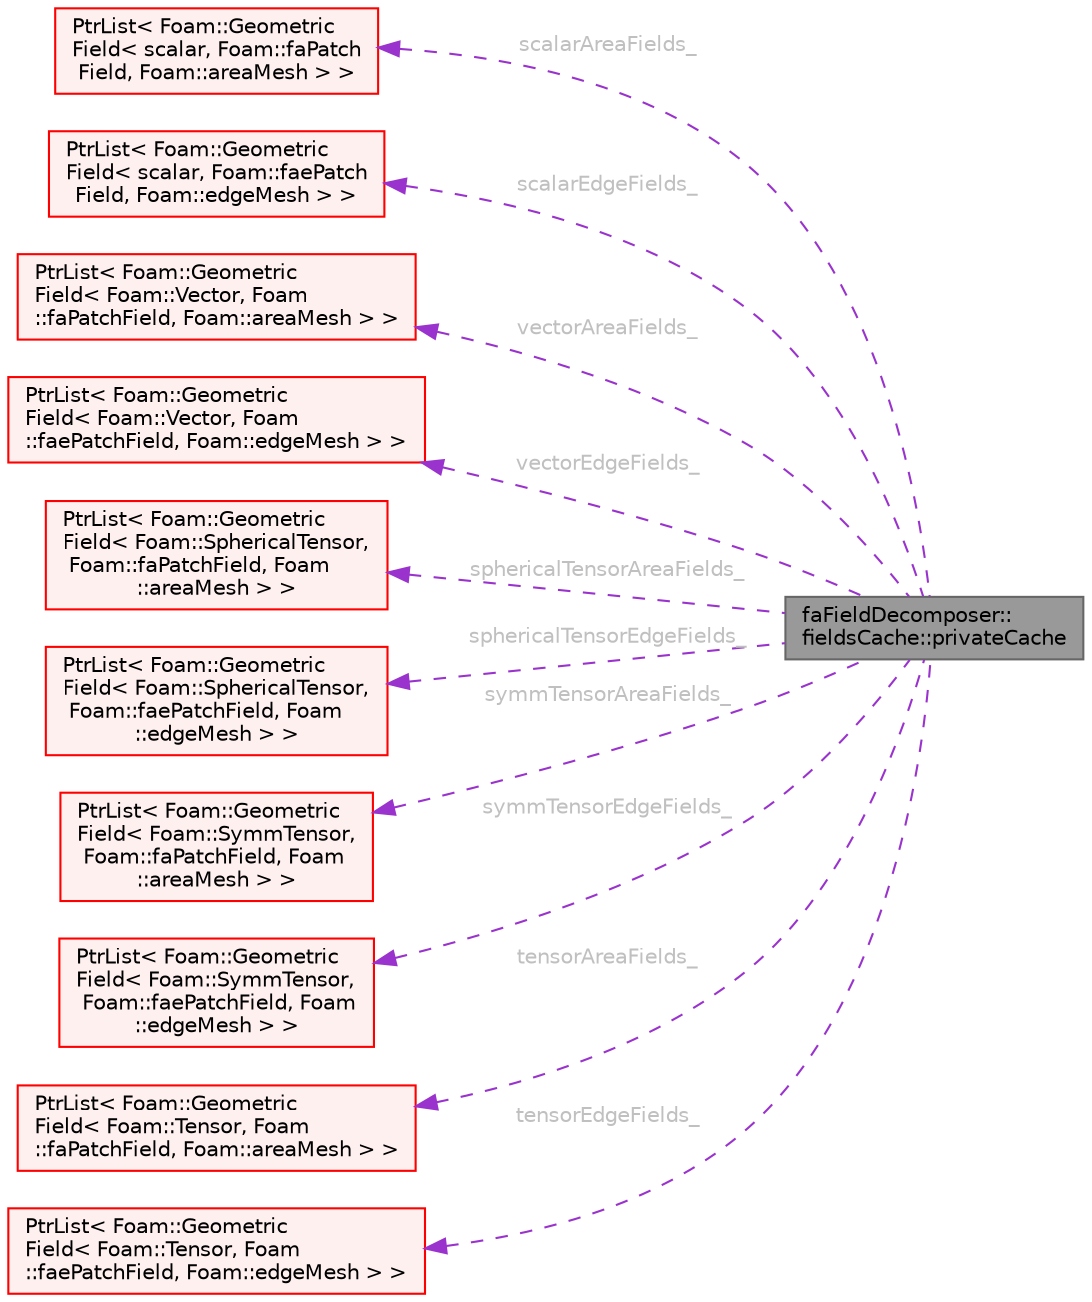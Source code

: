 digraph "faFieldDecomposer::fieldsCache::privateCache"
{
 // LATEX_PDF_SIZE
  bgcolor="transparent";
  edge [fontname=Helvetica,fontsize=10,labelfontname=Helvetica,labelfontsize=10];
  node [fontname=Helvetica,fontsize=10,shape=box,height=0.2,width=0.4];
  rankdir="LR";
  Node1 [id="Node000001",label="faFieldDecomposer::\lfieldsCache::privateCache",height=0.2,width=0.4,color="gray40", fillcolor="grey60", style="filled", fontcolor="black",tooltip=" "];
  Node2 -> Node1 [id="edge1_Node000001_Node000002",dir="back",color="darkorchid3",style="dashed",tooltip=" ",label=" scalarAreaFields_",fontcolor="grey" ];
  Node2 [id="Node000002",label="PtrList\< Foam::Geometric\lField\< scalar, Foam::faPatch\lField, Foam::areaMesh \> \>",height=0.2,width=0.4,color="red", fillcolor="#FFF0F0", style="filled",URL="$classFoam_1_1PtrList.html",tooltip=" "];
  Node6 -> Node1 [id="edge2_Node000001_Node000006",dir="back",color="darkorchid3",style="dashed",tooltip=" ",label=" scalarEdgeFields_",fontcolor="grey" ];
  Node6 [id="Node000006",label="PtrList\< Foam::Geometric\lField\< scalar, Foam::faePatch\lField, Foam::edgeMesh \> \>",height=0.2,width=0.4,color="red", fillcolor="#FFF0F0", style="filled",URL="$classFoam_1_1PtrList.html",tooltip=" "];
  Node8 -> Node1 [id="edge3_Node000001_Node000008",dir="back",color="darkorchid3",style="dashed",tooltip=" ",label=" vectorAreaFields_",fontcolor="grey" ];
  Node8 [id="Node000008",label="PtrList\< Foam::Geometric\lField\< Foam::Vector, Foam\l::faPatchField, Foam::areaMesh \> \>",height=0.2,width=0.4,color="red", fillcolor="#FFF0F0", style="filled",URL="$classFoam_1_1PtrList.html",tooltip=" "];
  Node10 -> Node1 [id="edge4_Node000001_Node000010",dir="back",color="darkorchid3",style="dashed",tooltip=" ",label=" vectorEdgeFields_",fontcolor="grey" ];
  Node10 [id="Node000010",label="PtrList\< Foam::Geometric\lField\< Foam::Vector, Foam\l::faePatchField, Foam::edgeMesh \> \>",height=0.2,width=0.4,color="red", fillcolor="#FFF0F0", style="filled",URL="$classFoam_1_1PtrList.html",tooltip=" "];
  Node12 -> Node1 [id="edge5_Node000001_Node000012",dir="back",color="darkorchid3",style="dashed",tooltip=" ",label=" sphericalTensorAreaFields_",fontcolor="grey" ];
  Node12 [id="Node000012",label="PtrList\< Foam::Geometric\lField\< Foam::SphericalTensor,\l Foam::faPatchField, Foam\l::areaMesh \> \>",height=0.2,width=0.4,color="red", fillcolor="#FFF0F0", style="filled",URL="$classFoam_1_1PtrList.html",tooltip=" "];
  Node14 -> Node1 [id="edge6_Node000001_Node000014",dir="back",color="darkorchid3",style="dashed",tooltip=" ",label=" sphericalTensorEdgeFields_",fontcolor="grey" ];
  Node14 [id="Node000014",label="PtrList\< Foam::Geometric\lField\< Foam::SphericalTensor,\l Foam::faePatchField, Foam\l::edgeMesh \> \>",height=0.2,width=0.4,color="red", fillcolor="#FFF0F0", style="filled",URL="$classFoam_1_1PtrList.html",tooltip=" "];
  Node16 -> Node1 [id="edge7_Node000001_Node000016",dir="back",color="darkorchid3",style="dashed",tooltip=" ",label=" symmTensorAreaFields_",fontcolor="grey" ];
  Node16 [id="Node000016",label="PtrList\< Foam::Geometric\lField\< Foam::SymmTensor,\l Foam::faPatchField, Foam\l::areaMesh \> \>",height=0.2,width=0.4,color="red", fillcolor="#FFF0F0", style="filled",URL="$classFoam_1_1PtrList.html",tooltip=" "];
  Node18 -> Node1 [id="edge8_Node000001_Node000018",dir="back",color="darkorchid3",style="dashed",tooltip=" ",label=" symmTensorEdgeFields_",fontcolor="grey" ];
  Node18 [id="Node000018",label="PtrList\< Foam::Geometric\lField\< Foam::SymmTensor,\l Foam::faePatchField, Foam\l::edgeMesh \> \>",height=0.2,width=0.4,color="red", fillcolor="#FFF0F0", style="filled",URL="$classFoam_1_1PtrList.html",tooltip=" "];
  Node20 -> Node1 [id="edge9_Node000001_Node000020",dir="back",color="darkorchid3",style="dashed",tooltip=" ",label=" tensorAreaFields_",fontcolor="grey" ];
  Node20 [id="Node000020",label="PtrList\< Foam::Geometric\lField\< Foam::Tensor, Foam\l::faPatchField, Foam::areaMesh \> \>",height=0.2,width=0.4,color="red", fillcolor="#FFF0F0", style="filled",URL="$classFoam_1_1PtrList.html",tooltip=" "];
  Node22 -> Node1 [id="edge10_Node000001_Node000022",dir="back",color="darkorchid3",style="dashed",tooltip=" ",label=" tensorEdgeFields_",fontcolor="grey" ];
  Node22 [id="Node000022",label="PtrList\< Foam::Geometric\lField\< Foam::Tensor, Foam\l::faePatchField, Foam::edgeMesh \> \>",height=0.2,width=0.4,color="red", fillcolor="#FFF0F0", style="filled",URL="$classFoam_1_1PtrList.html",tooltip=" "];
}
